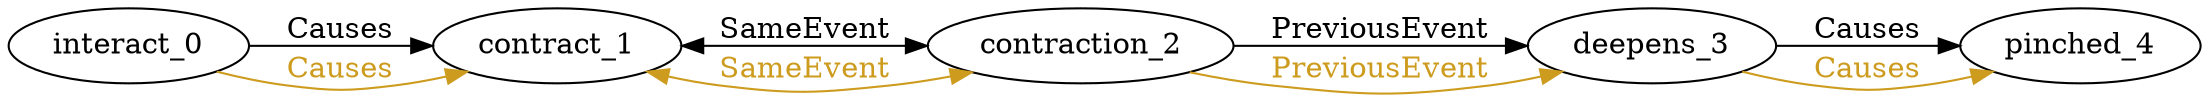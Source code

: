digraph finite_state_machine { 
	rankdir=LR;
	size="50,50";
node0 [label = "interact_0"]
node1 [label = "contract_1"]
node2 [label = "contraction_2"]
node3 [label = "deepens_3"]
node4 [label = "pinched_4"]
node0 -> node1 [ label = "Causes" fontcolor="black"  color = "Black"];
node0 -> node1 [ label = "Causes" fontcolor="goldenrod3"  color = "goldenrod3"];
node1 -> node2 [ label = "SameEvent" fontcolor="black" dir = "both" color = "Black"];
node1 -> node2 [ label = "SameEvent" fontcolor="goldenrod3" dir = "both" color = "goldenrod3"];
node2 -> node3 [ label = "PreviousEvent" fontcolor="black"  color = "Black"];
node2 -> node3 [ label = "PreviousEvent" fontcolor="goldenrod3"  color = "goldenrod3"];
node3 -> node4 [ label = "Causes" fontcolor="black"  color = "Black"];
node3 -> node4 [ label = "Causes" fontcolor="goldenrod3"  color = "goldenrod3"];
}